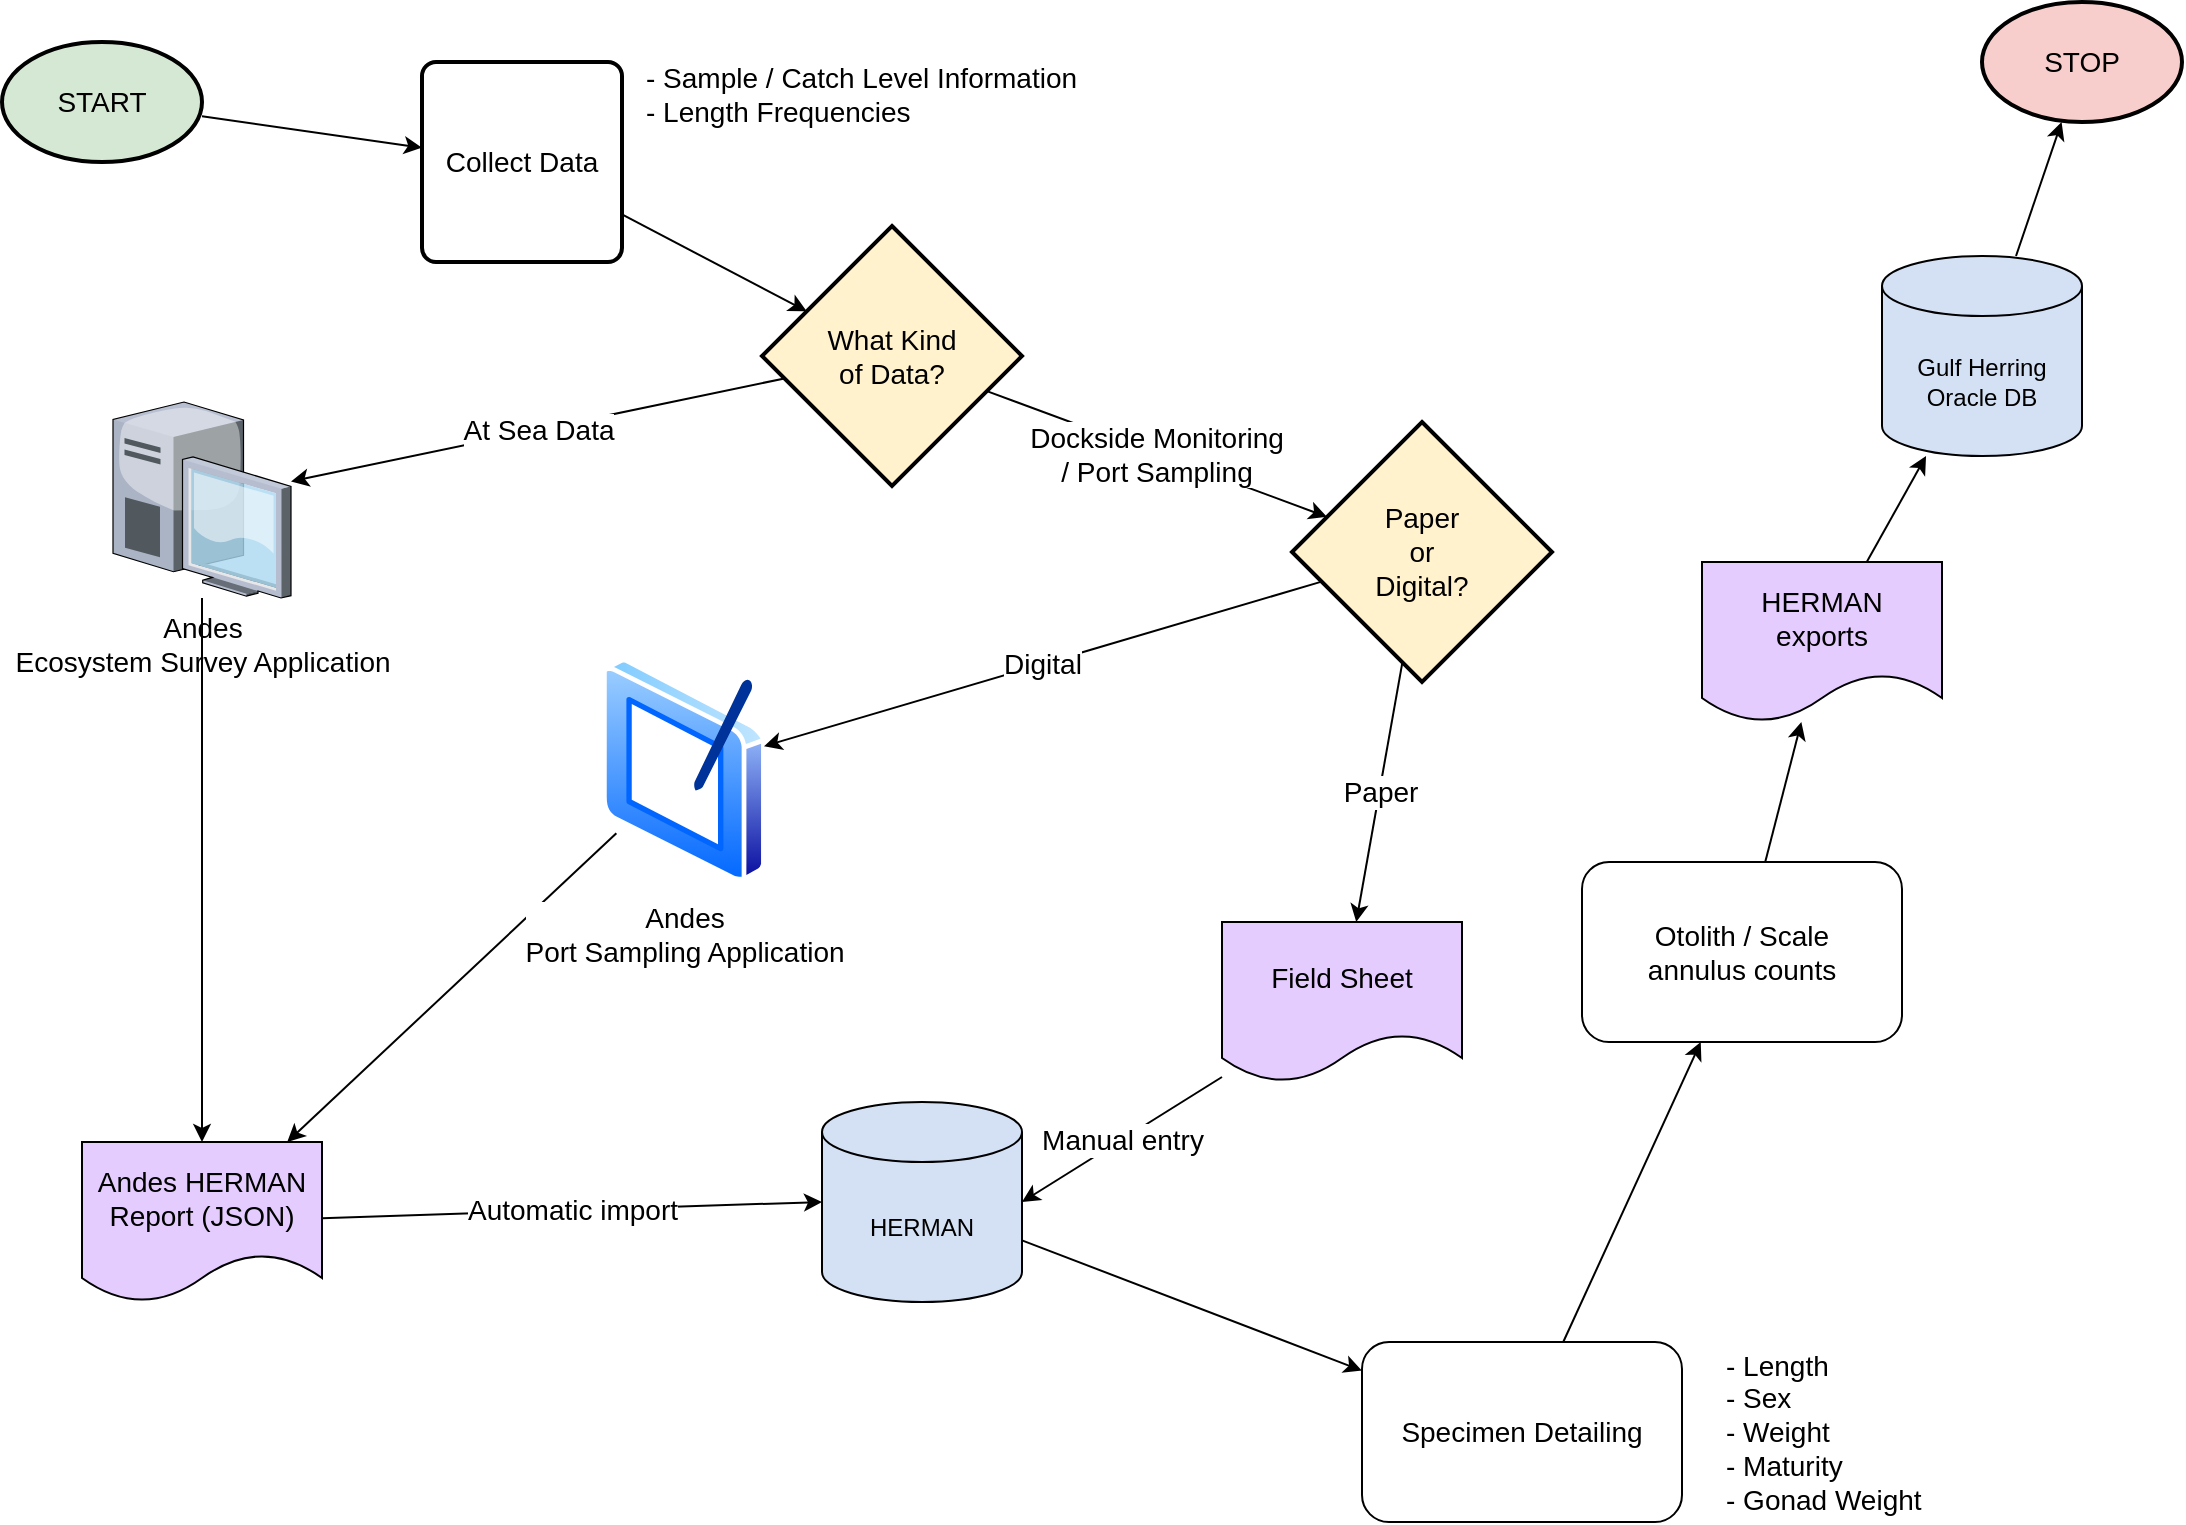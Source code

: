 <mxfile version="22.1.3" type="github">
  <diagram id="C5RBs43oDa-KdzZeNtuy" name="Page-1">
    <mxGraphModel dx="1927" dy="938" grid="1" gridSize="10" guides="1" tooltips="1" connect="1" arrows="1" fold="1" page="1" pageScale="1" pageWidth="1169" pageHeight="827" math="0" shadow="0">
      <root>
        <mxCell id="WIyWlLk6GJQsqaUBKTNV-0" />
        <mxCell id="WIyWlLk6GJQsqaUBKTNV-1" parent="WIyWlLk6GJQsqaUBKTNV-0" />
        <mxCell id="TlhrCSe95SY9jLTqjl-a-2" value="" style="rounded=0;orthogonalLoop=1;jettySize=auto;html=1;fontSize=14;" edge="1" parent="WIyWlLk6GJQsqaUBKTNV-1" source="TlhrCSe95SY9jLTqjl-a-0" target="TlhrCSe95SY9jLTqjl-a-5">
          <mxGeometry relative="1" as="geometry">
            <mxPoint x="190" y="550" as="targetPoint" />
          </mxGeometry>
        </mxCell>
        <mxCell id="TlhrCSe95SY9jLTqjl-a-0" value="START" style="strokeWidth=2;html=1;shape=mxgraph.flowchart.start_1;whiteSpace=wrap;fontSize=14;fillColor=#D5E8D4;" vertex="1" parent="WIyWlLk6GJQsqaUBKTNV-1">
          <mxGeometry x="30" y="40" width="100" height="60" as="geometry" />
        </mxCell>
        <mxCell id="TlhrCSe95SY9jLTqjl-a-4" value="" style="rounded=0;orthogonalLoop=1;jettySize=auto;html=1;fontSize=14;" edge="1" parent="WIyWlLk6GJQsqaUBKTNV-1" source="TlhrCSe95SY9jLTqjl-a-5" target="TlhrCSe95SY9jLTqjl-a-3">
          <mxGeometry relative="1" as="geometry">
            <mxPoint x="310" y="550" as="sourcePoint" />
          </mxGeometry>
        </mxCell>
        <mxCell id="TlhrCSe95SY9jLTqjl-a-9" value="Dockside Monitoring &lt;br&gt;/ Port Sampling" style="rounded=0;orthogonalLoop=1;jettySize=auto;html=1;fontSize=14;" edge="1" parent="WIyWlLk6GJQsqaUBKTNV-1" source="TlhrCSe95SY9jLTqjl-a-3" target="TlhrCSe95SY9jLTqjl-a-21">
          <mxGeometry relative="1" as="geometry">
            <mxPoint x="395" y="80" as="targetPoint" />
          </mxGeometry>
        </mxCell>
        <mxCell id="TlhrCSe95SY9jLTqjl-a-12" value="At Sea Data" style="rounded=0;orthogonalLoop=1;jettySize=auto;html=1;fontSize=14;" edge="1" parent="WIyWlLk6GJQsqaUBKTNV-1" source="TlhrCSe95SY9jLTqjl-a-3" target="TlhrCSe95SY9jLTqjl-a-11">
          <mxGeometry relative="1" as="geometry" />
        </mxCell>
        <mxCell id="TlhrCSe95SY9jLTqjl-a-3" value="What Kind &lt;br style=&quot;font-size: 14px;&quot;&gt;of Data?" style="rhombus;whiteSpace=wrap;html=1;strokeWidth=2;fontSize=14;fillColor=#FFF2CC;" vertex="1" parent="WIyWlLk6GJQsqaUBKTNV-1">
          <mxGeometry x="410" y="132" width="130" height="130" as="geometry" />
        </mxCell>
        <mxCell id="TlhrCSe95SY9jLTqjl-a-5" value="Collect Data" style="rounded=1;whiteSpace=wrap;html=1;absoluteArcSize=1;arcSize=14;strokeWidth=2;fontSize=14;" vertex="1" parent="WIyWlLk6GJQsqaUBKTNV-1">
          <mxGeometry x="240" y="50" width="100" height="100" as="geometry" />
        </mxCell>
        <mxCell id="TlhrCSe95SY9jLTqjl-a-24" style="rounded=0;orthogonalLoop=1;jettySize=auto;html=1;fontSize=14;" edge="1" parent="WIyWlLk6GJQsqaUBKTNV-1" source="TlhrCSe95SY9jLTqjl-a-10" target="TlhrCSe95SY9jLTqjl-a-13">
          <mxGeometry relative="1" as="geometry" />
        </mxCell>
        <mxCell id="TlhrCSe95SY9jLTqjl-a-10" value="Andes&lt;br style=&quot;font-size: 14px;&quot;&gt;Port Sampling Application" style="image;aspect=fixed;perimeter=ellipsePerimeter;html=1;align=center;shadow=0;dashed=0;spacingTop=3;image=img/lib/active_directory/tablet_pc.svg;fontSize=14;" vertex="1" parent="WIyWlLk6GJQsqaUBKTNV-1">
          <mxGeometry x="330" y="347.81" width="81.9" height="112.19" as="geometry" />
        </mxCell>
        <mxCell id="TlhrCSe95SY9jLTqjl-a-14" style="rounded=0;orthogonalLoop=1;jettySize=auto;html=1;fontSize=14;" edge="1" parent="WIyWlLk6GJQsqaUBKTNV-1" source="TlhrCSe95SY9jLTqjl-a-11" target="TlhrCSe95SY9jLTqjl-a-13">
          <mxGeometry relative="1" as="geometry" />
        </mxCell>
        <mxCell id="TlhrCSe95SY9jLTqjl-a-11" value="Andes&lt;br style=&quot;font-size: 14px;&quot;&gt;Ecosystem Survey Application" style="verticalLabelPosition=bottom;sketch=0;aspect=fixed;html=1;verticalAlign=top;strokeColor=none;align=center;outlineConnect=0;shape=mxgraph.citrix.desktop;fontSize=14;" vertex="1" parent="WIyWlLk6GJQsqaUBKTNV-1">
          <mxGeometry x="85.5" y="220" width="89" height="98" as="geometry" />
        </mxCell>
        <mxCell id="TlhrCSe95SY9jLTqjl-a-17" value="Automatic import" style="rounded=0;orthogonalLoop=1;jettySize=auto;html=1;fontSize=14;entryX=0;entryY=0.5;entryDx=0;entryDy=0;entryPerimeter=0;" edge="1" parent="WIyWlLk6GJQsqaUBKTNV-1" source="TlhrCSe95SY9jLTqjl-a-13" target="TlhrCSe95SY9jLTqjl-a-35">
          <mxGeometry relative="1" as="geometry">
            <mxPoint x="404.96" y="667.3" as="targetPoint" />
          </mxGeometry>
        </mxCell>
        <mxCell id="TlhrCSe95SY9jLTqjl-a-13" value="Andes HERMAN Report (JSON)" style="shape=document;whiteSpace=wrap;html=1;boundedLbl=1;fontSize=14;fillColor=#E5CCFF;" vertex="1" parent="WIyWlLk6GJQsqaUBKTNV-1">
          <mxGeometry x="70" y="590" width="120" height="80" as="geometry" />
        </mxCell>
        <mxCell id="TlhrCSe95SY9jLTqjl-a-30" value="" style="rounded=0;orthogonalLoop=1;jettySize=auto;html=1;" edge="1" parent="WIyWlLk6GJQsqaUBKTNV-1" source="TlhrCSe95SY9jLTqjl-a-35" target="TlhrCSe95SY9jLTqjl-a-29">
          <mxGeometry relative="1" as="geometry">
            <mxPoint x="460" y="760" as="sourcePoint" />
          </mxGeometry>
        </mxCell>
        <mxCell id="TlhrCSe95SY9jLTqjl-a-18" value="- Sample / Catch Level Information&amp;nbsp;&lt;br style=&quot;font-size: 14px;&quot;&gt;- Length Frequencies&lt;br style=&quot;font-size: 14px;&quot;&gt;&lt;div style=&quot;font-size: 14px;&quot;&gt;&lt;br style=&quot;font-size: 14px;&quot;&gt;&lt;/div&gt;" style="text;html=1;strokeColor=none;fillColor=none;align=left;verticalAlign=middle;whiteSpace=wrap;rounded=0;fontSize=14;" vertex="1" parent="WIyWlLk6GJQsqaUBKTNV-1">
          <mxGeometry x="350" y="40" width="250" height="70" as="geometry" />
        </mxCell>
        <mxCell id="TlhrCSe95SY9jLTqjl-a-22" value="Digital" style="rounded=0;orthogonalLoop=1;jettySize=auto;html=1;fontSize=14;" edge="1" parent="WIyWlLk6GJQsqaUBKTNV-1" source="TlhrCSe95SY9jLTqjl-a-21" target="TlhrCSe95SY9jLTqjl-a-10">
          <mxGeometry relative="1" as="geometry" />
        </mxCell>
        <mxCell id="TlhrCSe95SY9jLTqjl-a-23" value="Paper" style="rounded=0;orthogonalLoop=1;jettySize=auto;html=1;fontSize=14;" edge="1" parent="WIyWlLk6GJQsqaUBKTNV-1" source="TlhrCSe95SY9jLTqjl-a-21" target="TlhrCSe95SY9jLTqjl-a-25">
          <mxGeometry relative="1" as="geometry">
            <mxPoint x="710" y="460" as="targetPoint" />
          </mxGeometry>
        </mxCell>
        <mxCell id="TlhrCSe95SY9jLTqjl-a-21" value="Paper &lt;br style=&quot;font-size: 14px;&quot;&gt;or &lt;br style=&quot;font-size: 14px;&quot;&gt;Digital?" style="rhombus;whiteSpace=wrap;html=1;strokeWidth=2;fontSize=14;fillColor=#FFF2CC;" vertex="1" parent="WIyWlLk6GJQsqaUBKTNV-1">
          <mxGeometry x="675" y="230" width="130" height="130" as="geometry" />
        </mxCell>
        <mxCell id="TlhrCSe95SY9jLTqjl-a-28" value="Manual entry" style="rounded=0;orthogonalLoop=1;jettySize=auto;html=1;fontSize=14;entryX=1;entryY=0.5;entryDx=0;entryDy=0;entryPerimeter=0;" edge="1" parent="WIyWlLk6GJQsqaUBKTNV-1" source="TlhrCSe95SY9jLTqjl-a-25" target="TlhrCSe95SY9jLTqjl-a-35">
          <mxGeometry relative="1" as="geometry">
            <mxPoint x="479.04" y="672.97" as="targetPoint" />
          </mxGeometry>
        </mxCell>
        <mxCell id="TlhrCSe95SY9jLTqjl-a-25" value="Field Sheet" style="shape=document;whiteSpace=wrap;html=1;boundedLbl=1;fontSize=14;fillColor=#E5CCFF;" vertex="1" parent="WIyWlLk6GJQsqaUBKTNV-1">
          <mxGeometry x="640" y="480" width="120" height="80" as="geometry" />
        </mxCell>
        <mxCell id="TlhrCSe95SY9jLTqjl-a-32" value="" style="rounded=0;orthogonalLoop=1;jettySize=auto;html=1;" edge="1" parent="WIyWlLk6GJQsqaUBKTNV-1" source="TlhrCSe95SY9jLTqjl-a-29" target="TlhrCSe95SY9jLTqjl-a-31">
          <mxGeometry relative="1" as="geometry" />
        </mxCell>
        <mxCell id="TlhrCSe95SY9jLTqjl-a-29" value="Specimen Detailing" style="rounded=1;whiteSpace=wrap;html=1;fontSize=14;" vertex="1" parent="WIyWlLk6GJQsqaUBKTNV-1">
          <mxGeometry x="710" y="690" width="160" height="90" as="geometry" />
        </mxCell>
        <mxCell id="TlhrCSe95SY9jLTqjl-a-34" value="" style="rounded=0;orthogonalLoop=1;jettySize=auto;html=1;" edge="1" parent="WIyWlLk6GJQsqaUBKTNV-1" source="TlhrCSe95SY9jLTqjl-a-31" target="TlhrCSe95SY9jLTqjl-a-33">
          <mxGeometry relative="1" as="geometry" />
        </mxCell>
        <mxCell id="TlhrCSe95SY9jLTqjl-a-31" value="Otolith / Scale &lt;br&gt;annulus counts" style="rounded=1;whiteSpace=wrap;html=1;fontSize=14;" vertex="1" parent="WIyWlLk6GJQsqaUBKTNV-1">
          <mxGeometry x="820" y="450" width="160" height="90" as="geometry" />
        </mxCell>
        <mxCell id="TlhrCSe95SY9jLTqjl-a-37" style="rounded=0;orthogonalLoop=1;jettySize=auto;html=1;" edge="1" parent="WIyWlLk6GJQsqaUBKTNV-1" source="TlhrCSe95SY9jLTqjl-a-33" target="TlhrCSe95SY9jLTqjl-a-36">
          <mxGeometry relative="1" as="geometry" />
        </mxCell>
        <mxCell id="TlhrCSe95SY9jLTqjl-a-33" value="HERMAN &lt;br&gt;exports" style="shape=document;whiteSpace=wrap;html=1;boundedLbl=1;fontSize=14;fillColor=#E5CCFF;" vertex="1" parent="WIyWlLk6GJQsqaUBKTNV-1">
          <mxGeometry x="880" y="300.0" width="120" height="80" as="geometry" />
        </mxCell>
        <mxCell id="TlhrCSe95SY9jLTqjl-a-35" value="HERMAN" style="shape=cylinder3;whiteSpace=wrap;html=1;boundedLbl=1;backgroundOutline=1;size=15;fillColor=#D4E1F5;" vertex="1" parent="WIyWlLk6GJQsqaUBKTNV-1">
          <mxGeometry x="440" y="570" width="100" height="100" as="geometry" />
        </mxCell>
        <mxCell id="TlhrCSe95SY9jLTqjl-a-40" style="rounded=0;orthogonalLoop=1;jettySize=auto;html=1;" edge="1" parent="WIyWlLk6GJQsqaUBKTNV-1" source="TlhrCSe95SY9jLTqjl-a-36" target="TlhrCSe95SY9jLTqjl-a-39">
          <mxGeometry relative="1" as="geometry" />
        </mxCell>
        <mxCell id="TlhrCSe95SY9jLTqjl-a-36" value="Gulf Herring Oracle DB" style="shape=cylinder3;whiteSpace=wrap;html=1;boundedLbl=1;backgroundOutline=1;size=15;fillColor=#D4E1F5;" vertex="1" parent="WIyWlLk6GJQsqaUBKTNV-1">
          <mxGeometry x="970" y="147.0" width="100" height="100" as="geometry" />
        </mxCell>
        <mxCell id="TlhrCSe95SY9jLTqjl-a-38" value="- Length&lt;br&gt;- Sex&lt;br&gt;- Weight&lt;br&gt;- Maturity&lt;br&gt;- Gonad Weight" style="text;html=1;strokeColor=none;fillColor=none;align=left;verticalAlign=middle;whiteSpace=wrap;rounded=0;fontSize=14;" vertex="1" parent="WIyWlLk6GJQsqaUBKTNV-1">
          <mxGeometry x="890" y="690" width="150" height="90" as="geometry" />
        </mxCell>
        <mxCell id="TlhrCSe95SY9jLTqjl-a-39" value="STOP" style="strokeWidth=2;html=1;shape=mxgraph.flowchart.start_1;whiteSpace=wrap;fontSize=14;fillColor=#F8CECC;" vertex="1" parent="WIyWlLk6GJQsqaUBKTNV-1">
          <mxGeometry x="1020" y="20.0" width="100" height="60" as="geometry" />
        </mxCell>
      </root>
    </mxGraphModel>
  </diagram>
</mxfile>
